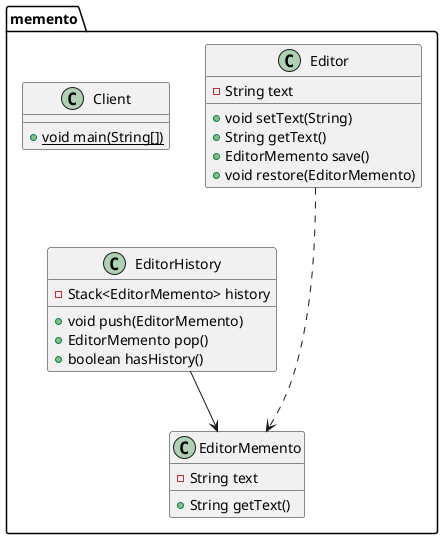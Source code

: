 @startuml
class memento.Editor {
- String text
+ void setText(String)
+ String getText()
+ EditorMemento save()
+ void restore(EditorMemento)
}


class memento.Client {
+ {static} void main(String[])
}

class memento.EditorHistory {
- Stack<EditorMemento> history
+ void push(EditorMemento)
+ EditorMemento pop()
+ boolean hasHistory()
}


class memento.EditorMemento {
- String text
+ String getText()
}

memento.EditorHistory --> memento.EditorMemento
memento.Editor ...> memento.EditorMemento
@enduml